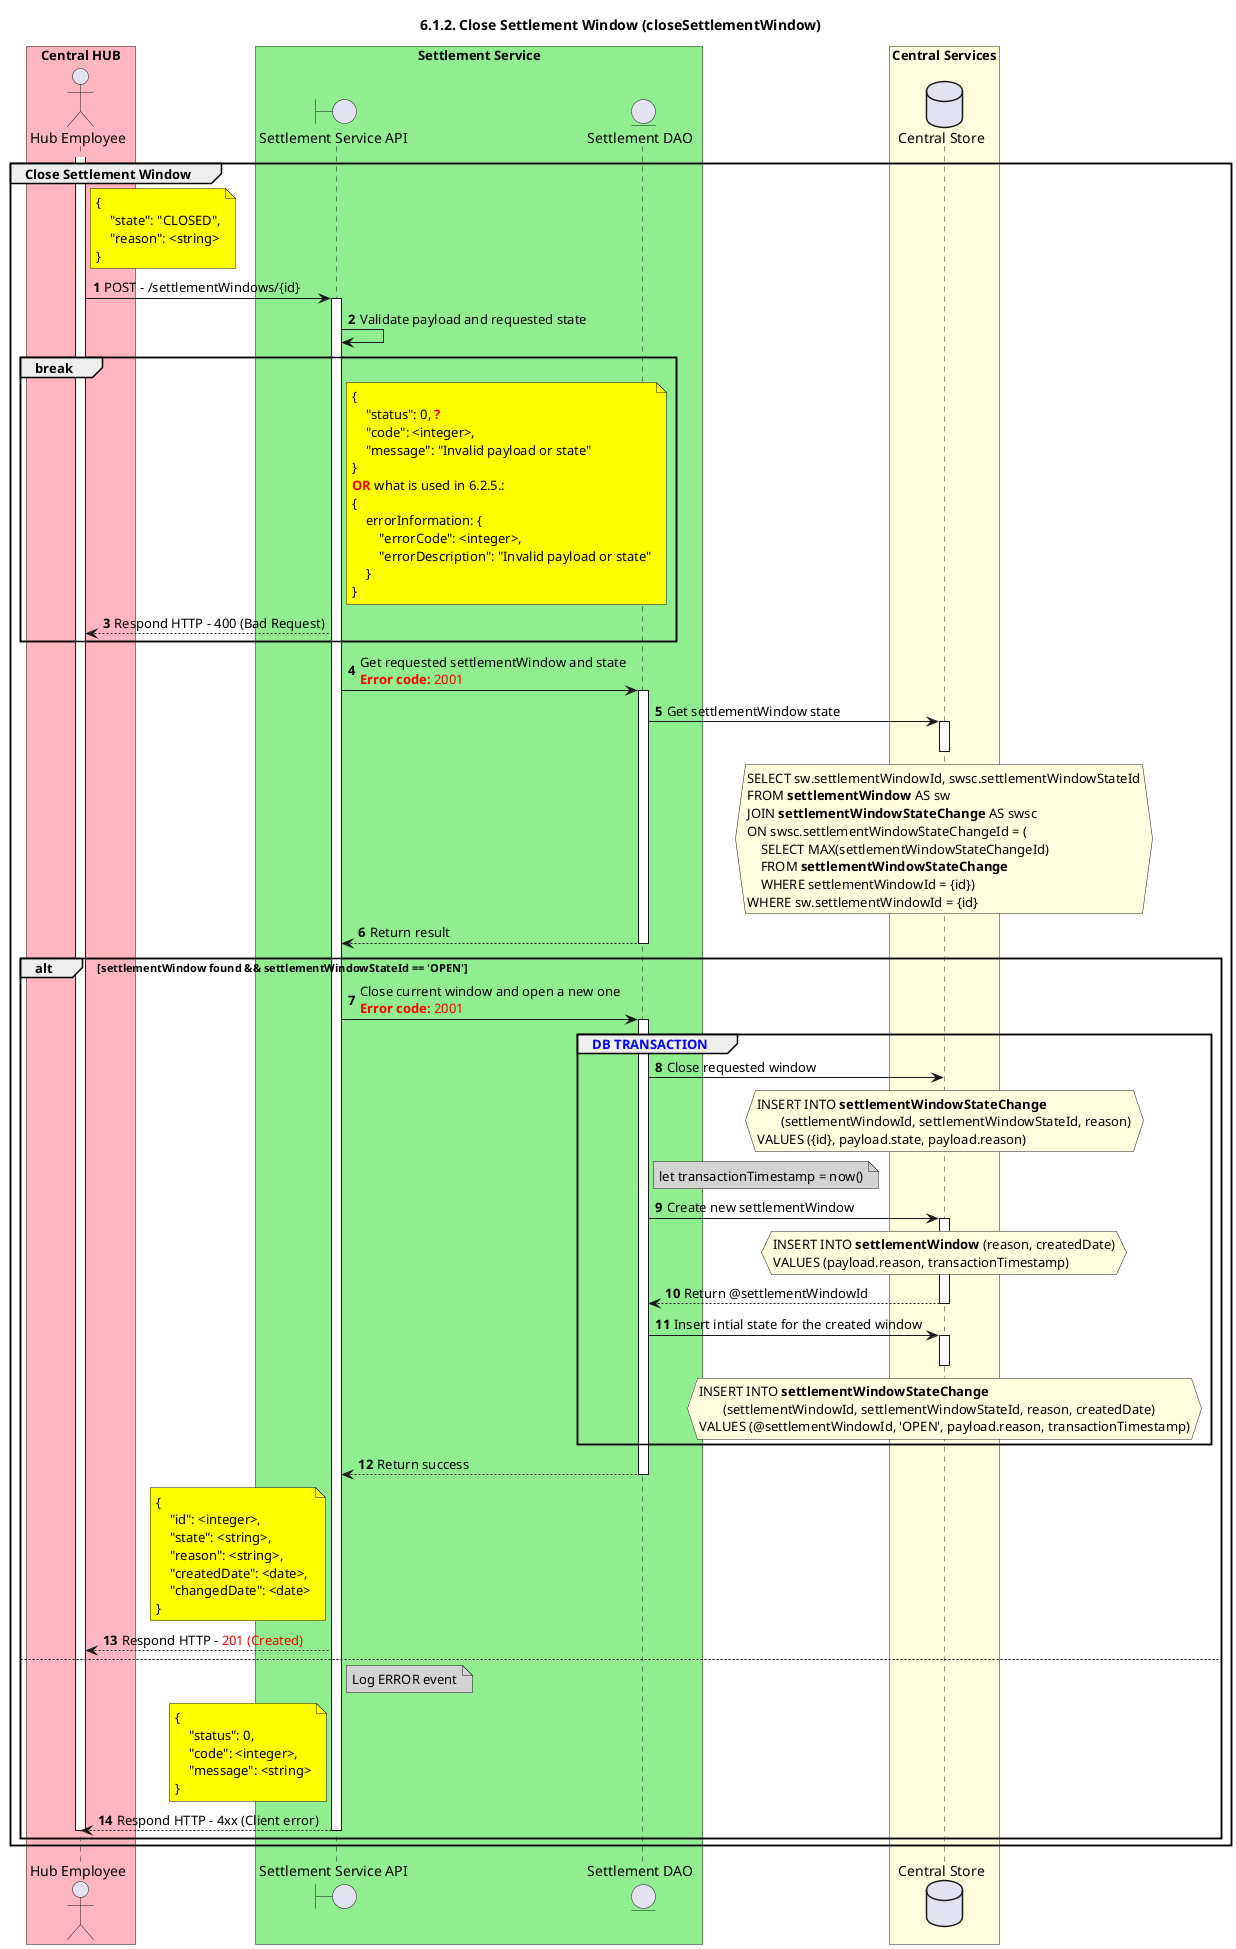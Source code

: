 @startuml
' declate title
title 6.1.2. Close Settlement Window (closeSettlementWindow)

autonumber 

' declare actors
actor "Hub Employee" as OPERATOR
boundary "Settlement Service API" as SSAPI
entity "Settlement DAO" as SETTLE_DAO
database "Central Store" as DB

box "Central HUB" #lightpink
    participant OPERATOR
end box

box "Settlement Service" #lightgreen
    participant SSAPI
    participant SETTLE_DAO
end box

box "Central Services" #lightyellow
    participant DB
end box

' start flow
group Close Settlement Window
    activate OPERATOR
    note right of OPERATOR #yellow
        {
            "state": "CLOSED",
            "reason": <string>
        }
    end note

    OPERATOR -> SSAPI: POST - /settlementWindows/{id}
    activate SSAPI
    SSAPI -> SSAPI: Validate payload and requested state
    break
        note right of SSAPI #yellow
            {
                "status": 0, <color #FF0000>**?**</color>
                "code": <integer>,
                "message": "Invalid payload or state"
            }
            <color #FF0000>**OR**</color> what is used in 6.2.5.:
            {
                errorInformation: {
                    "errorCode": <integer>,
                    "errorDescription": "Invalid payload or state"
                }
            }
        end note
        OPERATOR <-- SSAPI: Respond HTTP - 400 (Bad Request)
    end
    SSAPI -> SETTLE_DAO: Get requested settlementWindow and state\n<color #FF0000><b>Error code:</b> 2001</color>
    activate SETTLE_DAO
    SETTLE_DAO -> DB: Get settlementWindow state
    activate DB
    hnote over DB #lightyellow
        SELECT sw.settlementWindowId, swsc.settlementWindowStateId
        FROM **settlementWindow** AS sw
        JOIN **settlementWindowStateChange** AS swsc
        ON swsc.settlementWindowStateChangeId = (
            SELECT MAX(settlementWindowStateChangeId)
            FROM **settlementWindowStateChange**
            WHERE settlementWindowId = {id})
        WHERE sw.settlementWindowId = {id}
    end hnote
    deactivate DB
    SETTLE_DAO --> SSAPI: Return result
    deactivate SETTLE_DAO

    alt settlementWindow found && settlementWindowStateId == 'OPEN'
        SSAPI -> SETTLE_DAO: Close current window and open a new one\n<color #FF0000><b>Error code:</b> 2001</color>
        activate SETTLE_DAO
        group <color #blue>DB TRANSACTION</color>
            SETTLE_DAO -> DB: Close requested window
            hnote over DB #lightyellow
                INSERT INTO **settlementWindowStateChange**
                       (settlementWindowId, settlementWindowStateId, reason)
                VALUES ({id}, payload.state, payload.reason)
            end hnote
            deactivate DB

            note right of SETTLE_DAO #lightgray
                let transactionTimestamp = now()
            end note

            SETTLE_DAO -> DB: Create new settlementWindow
            activate DB
            hnote over DB #lightyellow
                INSERT INTO **settlementWindow** (reason, createdDate)
                VALUES (payload.reason, transactionTimestamp)
            end note
            SETTLE_DAO <-- DB: Return @settlementWindowId
            deactivate DB

            SETTLE_DAO -> DB: Insert intial state for the created window
            activate DB
            hnote over DB #lightyellow
                INSERT INTO **settlementWindowStateChange**
                       (settlementWindowId, settlementWindowStateId, reason, createdDate)
                VALUES (@settlementWindowId, 'OPEN', payload.reason, transactionTimestamp)
            end note
            deactivate DB
            deactivate DB
        end
        SSAPI <-- SETTLE_DAO: Return success
        deactivate SETTLE_DAO

        note left of SSAPI #yellow
            {
                "id": <integer>,
                "state": <string>,
                "reason": <string>,
                "createdDate": <date>,
                "changedDate": <date>
            }
        end note
        OPERATOR <-- SSAPI: Respond HTTP - <color #FF0000>201 (Created)</color>
    else
        note right of SSAPI #lightgray
            Log ERROR event
        end note
        note left of SSAPI #yellow
            {
                "status": 0,
                "code": <integer>,
                "message": <string>
            }
        end note
        OPERATOR <-- SSAPI: Respond HTTP - 4xx (Client error)
        deactivate SSAPI
        deactivate OPERATOR
    end
end
@enduml
